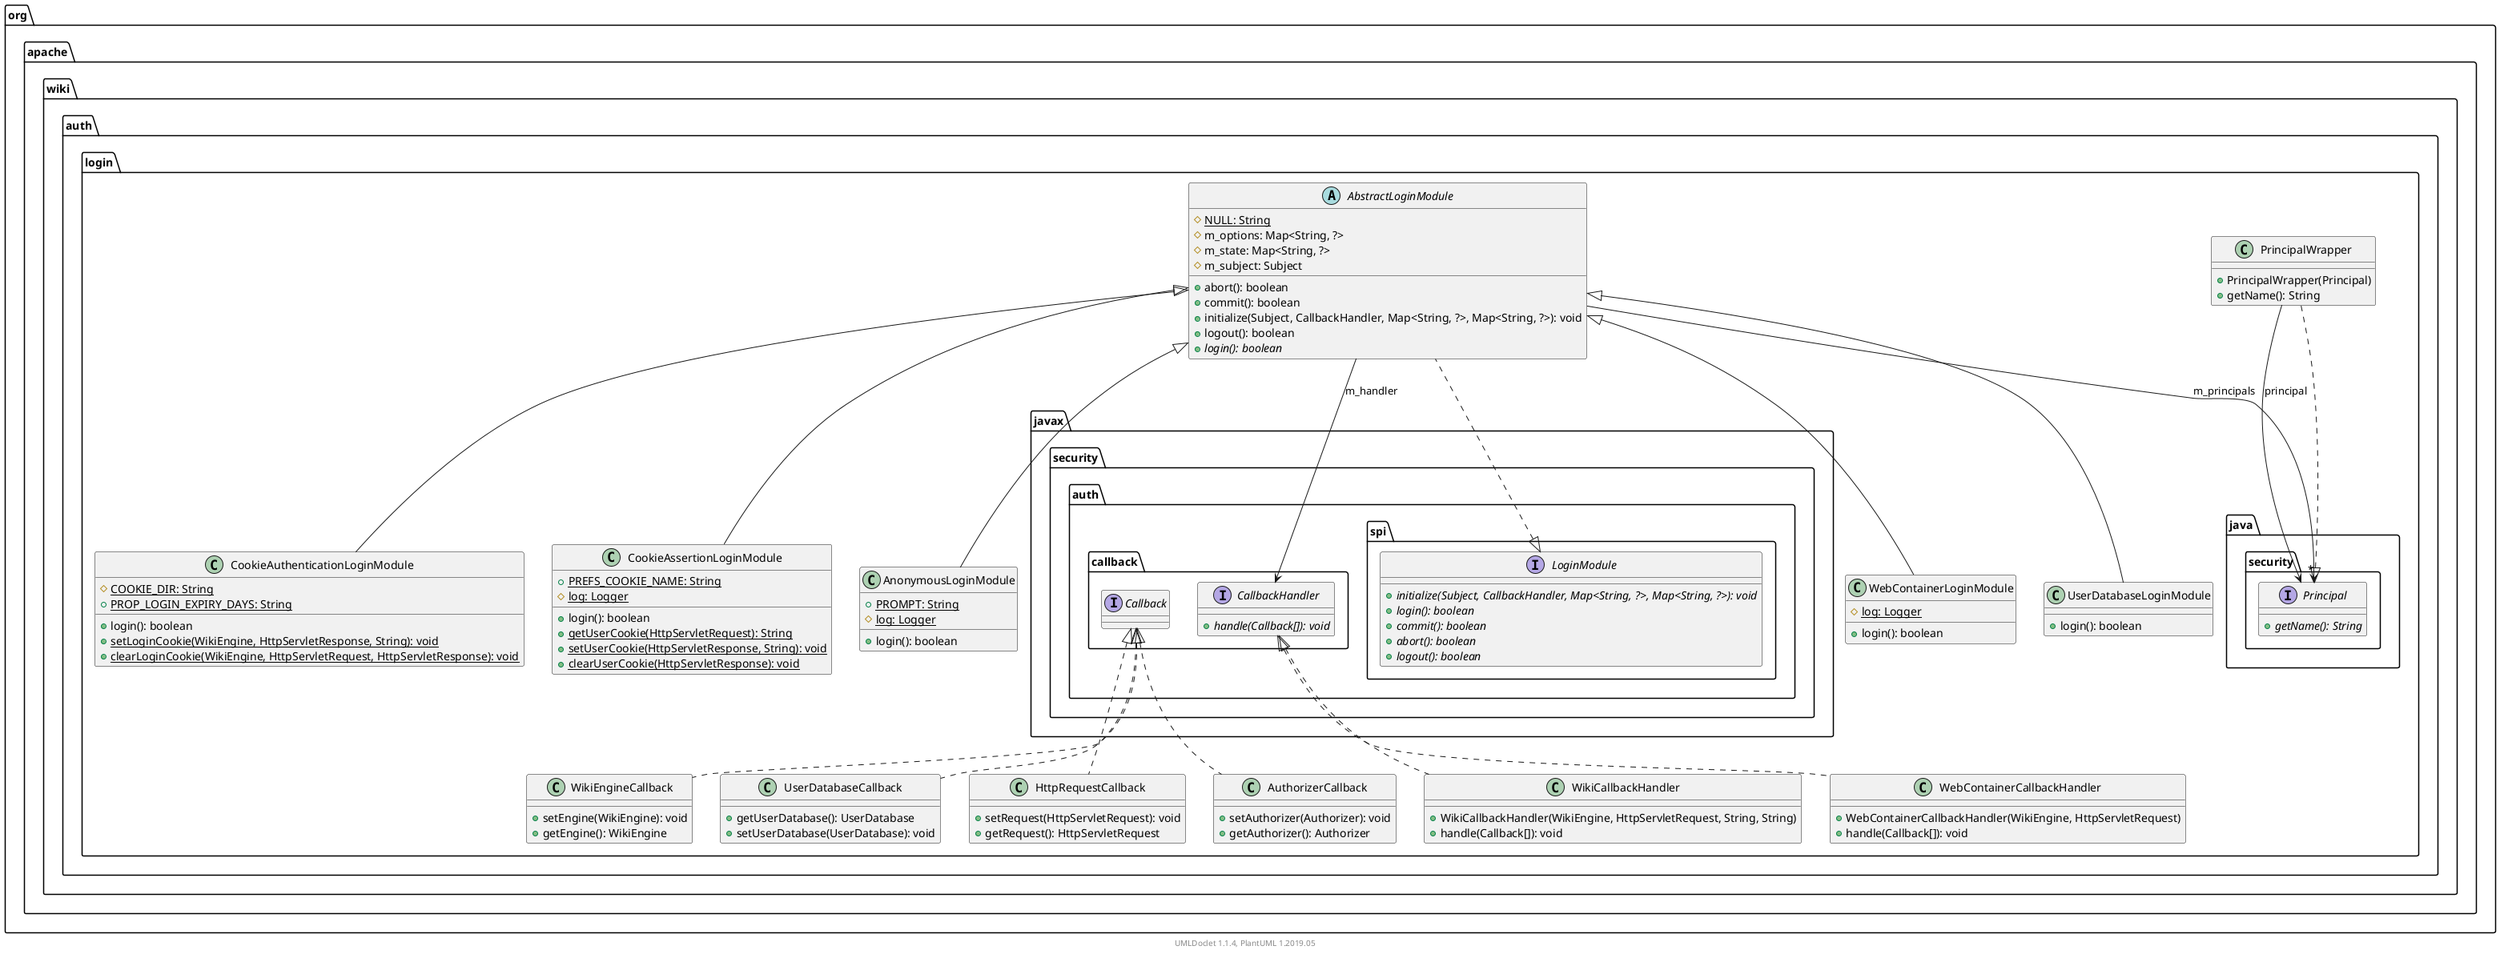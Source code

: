 @startuml

    namespace org.apache.wiki.auth.login {

        class WikiEngineCallback [[WikiEngineCallback.html]] {
            +setEngine(WikiEngine): void
            +getEngine(): WikiEngine
        }

        class WikiCallbackHandler [[WikiCallbackHandler.html]] {
            +WikiCallbackHandler(WikiEngine, HttpServletRequest, String, String)
            +handle(Callback[]): void
        }

        class WebContainerLoginModule [[WebContainerLoginModule.html]] {
            {static} #log: Logger
            +login(): boolean
        }

        class WebContainerCallbackHandler [[WebContainerCallbackHandler.html]] {
            +WebContainerCallbackHandler(WikiEngine, HttpServletRequest)
            +handle(Callback[]): void
        }

        class UserDatabaseLoginModule [[UserDatabaseLoginModule.html]] {
            +login(): boolean
        }

        class UserDatabaseCallback [[UserDatabaseCallback.html]] {
            +getUserDatabase(): UserDatabase
            +setUserDatabase(UserDatabase): void
        }

        class PrincipalWrapper [[PrincipalWrapper.html]] {
            +PrincipalWrapper(Principal)
            +getName(): String
        }

        class HttpRequestCallback [[HttpRequestCallback.html]] {
            +setRequest(HttpServletRequest): void
            +getRequest(): HttpServletRequest
        }

        class CookieAuthenticationLoginModule [[CookieAuthenticationLoginModule.html]] {
            {static} #COOKIE_DIR: String
            {static} +PROP_LOGIN_EXPIRY_DAYS: String
            +login(): boolean
            {static} +setLoginCookie(WikiEngine, HttpServletResponse, String): void
            {static} +clearLoginCookie(WikiEngine, HttpServletRequest, HttpServletResponse): void
        }

        class CookieAssertionLoginModule [[CookieAssertionLoginModule.html]] {
            {static} +PREFS_COOKIE_NAME: String
            {static} #log: Logger
            +login(): boolean
            {static} +getUserCookie(HttpServletRequest): String
            {static} +setUserCookie(HttpServletResponse, String): void
            {static} +clearUserCookie(HttpServletResponse): void
        }

        class AuthorizerCallback [[AuthorizerCallback.html]] {
            +setAuthorizer(Authorizer): void
            +getAuthorizer(): Authorizer
        }

        class AnonymousLoginModule [[AnonymousLoginModule.html]] {
            {static} +PROMPT: String
            {static} #log: Logger
            +login(): boolean
        }

        abstract class AbstractLoginModule [[AbstractLoginModule.html]] {
            {static} #NULL: String
            #m_options: Map<String, ?>
            #m_state: Map<String, ?>
            #m_subject: Subject
            +abort(): boolean
            +commit(): boolean
            +initialize(Subject, CallbackHandler, Map<String, ?>, Map<String, ?>): void
            +logout(): boolean
            {abstract} +login(): boolean
        }

        interface javax.security.auth.callback.Callback
        javax.security.auth.callback.Callback <|.. WikiEngineCallback

        interface javax.security.auth.callback.CallbackHandler {
            {abstract} +handle(Callback[]): void
        }
        javax.security.auth.callback.CallbackHandler <|.. WikiCallbackHandler

        AbstractLoginModule <|-- WebContainerLoginModule

        javax.security.auth.callback.CallbackHandler <|.. WebContainerCallbackHandler

        AbstractLoginModule <|-- UserDatabaseLoginModule

        javax.security.auth.callback.Callback <|.. UserDatabaseCallback

        interface java.security.Principal {
            {abstract} +getName(): String
        }
        java.security.Principal <|.. PrincipalWrapper

        javax.security.auth.callback.Callback <|.. HttpRequestCallback

        AbstractLoginModule <|-- CookieAuthenticationLoginModule

        AbstractLoginModule <|-- CookieAssertionLoginModule

        javax.security.auth.callback.Callback <|.. AuthorizerCallback

        AbstractLoginModule <|-- AnonymousLoginModule

        interface javax.security.auth.spi.LoginModule {
            {abstract} +initialize(Subject, CallbackHandler, Map<String, ?>, Map<String, ?>): void
            {abstract} +login(): boolean
            {abstract} +commit(): boolean
            {abstract} +abort(): boolean
            {abstract} +logout(): boolean
        }
        javax.security.auth.spi.LoginModule <|.. AbstractLoginModule

        PrincipalWrapper --> java.security.Principal: principal

        AbstractLoginModule --> javax.security.auth.callback.CallbackHandler: m_handler

        AbstractLoginModule --> "*" java.security.Principal: m_principals

    }


    center footer UMLDoclet 1.1.4, PlantUML 1.2019.05
@enduml
